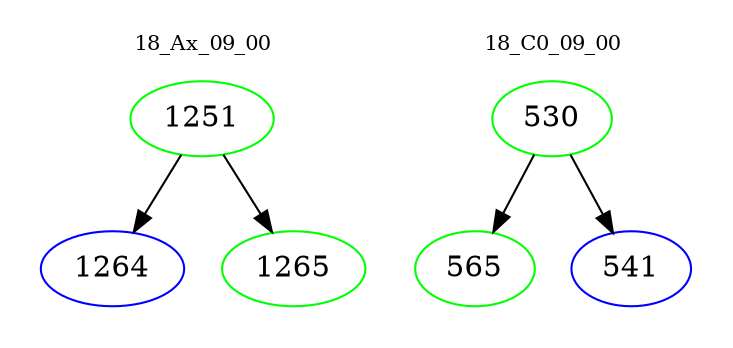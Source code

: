 digraph{
subgraph cluster_0 {
color = white
label = "18_Ax_09_00";
fontsize=10;
T0_1251 [label="1251", color="green"]
T0_1251 -> T0_1264 [color="black"]
T0_1264 [label="1264", color="blue"]
T0_1251 -> T0_1265 [color="black"]
T0_1265 [label="1265", color="green"]
}
subgraph cluster_1 {
color = white
label = "18_C0_09_00";
fontsize=10;
T1_530 [label="530", color="green"]
T1_530 -> T1_565 [color="black"]
T1_565 [label="565", color="green"]
T1_530 -> T1_541 [color="black"]
T1_541 [label="541", color="blue"]
}
}
